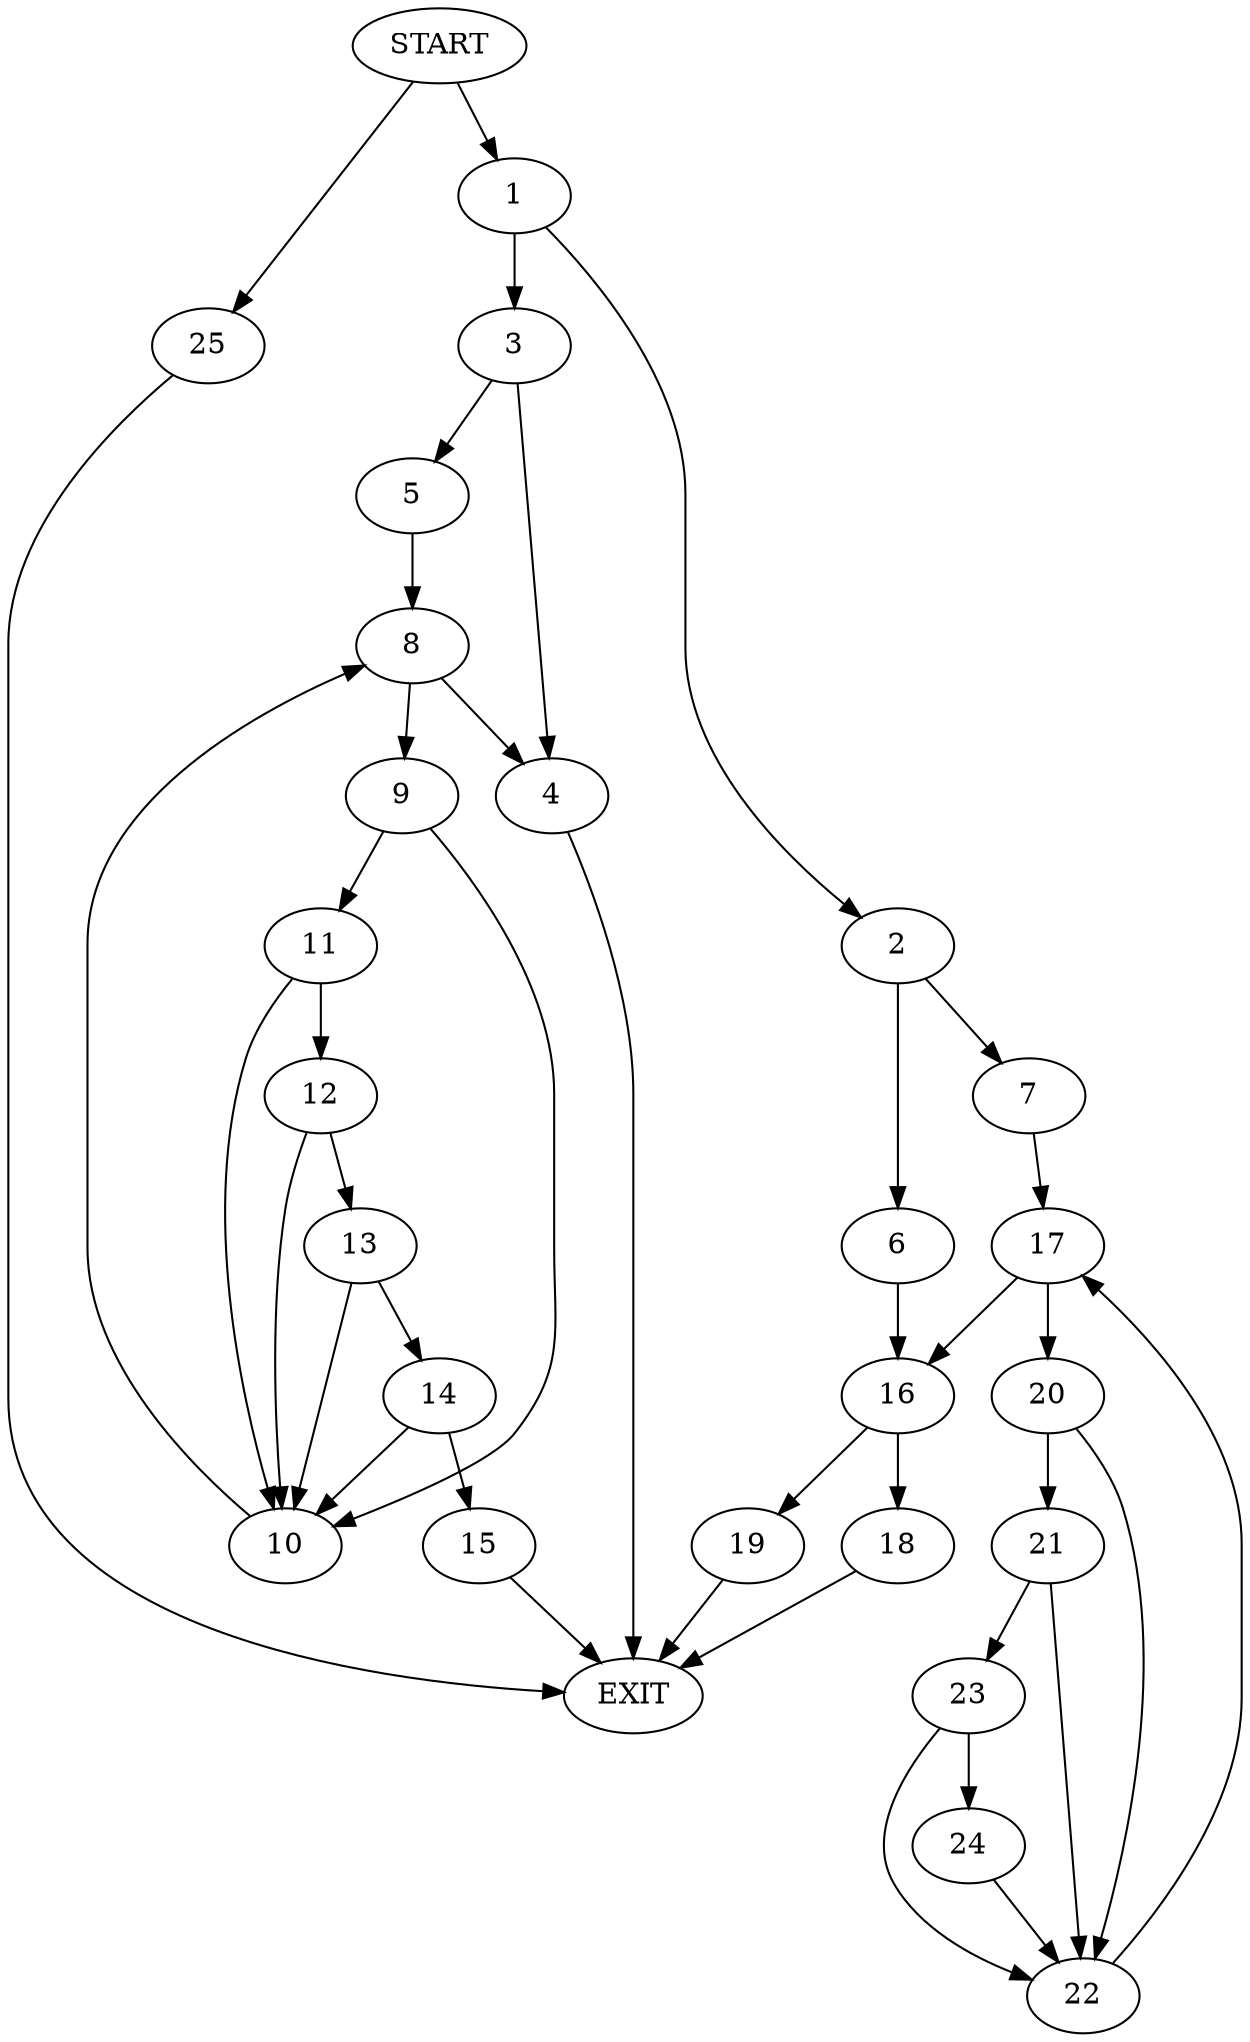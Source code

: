 digraph {
0 [label="START"]
26 [label="EXIT"]
0 -> 1
1 -> 2
1 -> 3
3 -> 4
3 -> 5
2 -> 6
2 -> 7
5 -> 8
4 -> 26
8 -> 4
8 -> 9
9 -> 10
9 -> 11
10 -> 8
11 -> 10
11 -> 12
12 -> 10
12 -> 13
13 -> 10
13 -> 14
14 -> 15
14 -> 10
15 -> 26
6 -> 16
7 -> 17
16 -> 18
16 -> 19
17 -> 16
17 -> 20
20 -> 21
20 -> 22
22 -> 17
21 -> 23
21 -> 22
23 -> 24
23 -> 22
24 -> 22
18 -> 26
19 -> 26
0 -> 25
25 -> 26
}

